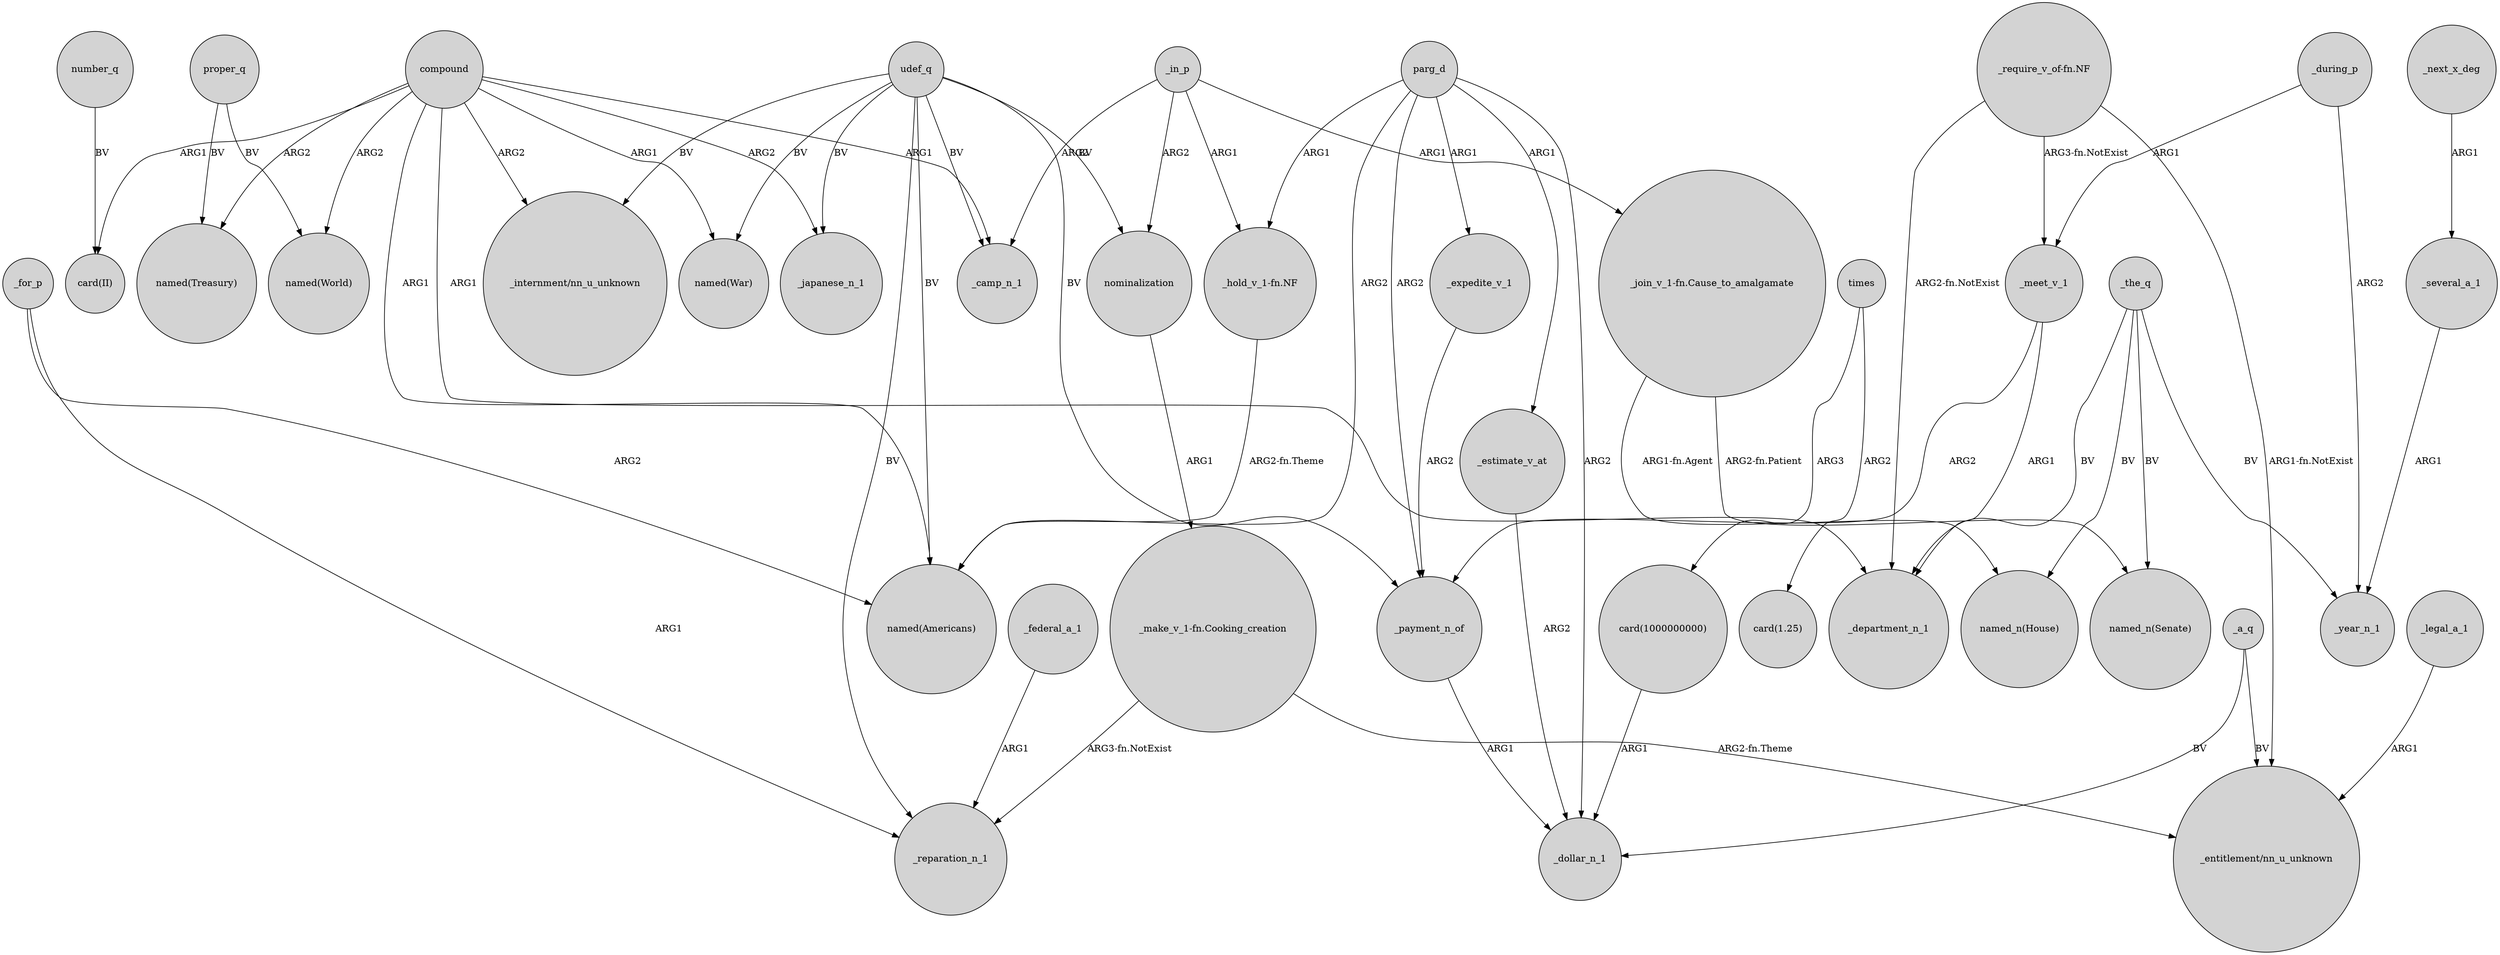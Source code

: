 digraph {
	node [shape=circle style=filled]
	compound -> "named(Treasury)" [label=ARG2]
	_next_x_deg -> _several_a_1 [label=ARG1]
	compound -> "card(II)" [label=ARG1]
	udef_q -> _camp_n_1 [label=BV]
	"_require_v_of-fn.NF" -> _meet_v_1 [label="ARG3-fn.NotExist"]
	nominalization -> "_make_v_1-fn.Cooking_creation" [label=ARG1]
	_for_p -> _reparation_n_1 [label=ARG1]
	compound -> "_internment/nn_u_unknown" [label=ARG2]
	parg_d -> _expedite_v_1 [label=ARG1]
	_estimate_v_at -> _dollar_n_1 [label=ARG2]
	"_require_v_of-fn.NF" -> _department_n_1 [label="ARG2-fn.NotExist"]
	"_join_v_1-fn.Cause_to_amalgamate" -> "named_n(House)" [label="ARG1-fn.Agent"]
	"_hold_v_1-fn.NF" -> "named(Americans)" [label="ARG2-fn.Theme"]
	_meet_v_1 -> _payment_n_of [label=ARG2]
	udef_q -> "named(War)" [label=BV]
	compound -> _department_n_1 [label=ARG1]
	_for_p -> "named(Americans)" [label=ARG2]
	_the_q -> "named_n(House)" [label=BV]
	_in_p -> _camp_n_1 [label=ARG2]
	_the_q -> _department_n_1 [label=BV]
	_federal_a_1 -> _reparation_n_1 [label=ARG1]
	parg_d -> "named(Americans)" [label=ARG2]
	_a_q -> _dollar_n_1 [label=BV]
	udef_q -> _payment_n_of [label=BV]
	times -> "card(1000000000)" [label=ARG3]
	compound -> _camp_n_1 [label=ARG1]
	compound -> "named(Americans)" [label=ARG1]
	times -> "card(1.25)" [label=ARG2]
	_meet_v_1 -> _department_n_1 [label=ARG1]
	_during_p -> _year_n_1 [label=ARG2]
	_the_q -> "named_n(Senate)" [label=BV]
	compound -> "named(World)" [label=ARG2]
	_a_q -> "_entitlement/nn_u_unknown" [label=BV]
	udef_q -> _reparation_n_1 [label=BV]
	_in_p -> "_hold_v_1-fn.NF" [label=ARG1]
	udef_q -> "named(Americans)" [label=BV]
	proper_q -> "named(World)" [label=BV]
	_in_p -> "_join_v_1-fn.Cause_to_amalgamate" [label=ARG1]
	"_require_v_of-fn.NF" -> "_entitlement/nn_u_unknown" [label="ARG1-fn.NotExist"]
	number_q -> "card(II)" [label=BV]
	udef_q -> nominalization [label=BV]
	_payment_n_of -> _dollar_n_1 [label=ARG1]
	compound -> "named(War)" [label=ARG1]
	proper_q -> "named(Treasury)" [label=BV]
	_the_q -> _year_n_1 [label=BV]
	_expedite_v_1 -> _payment_n_of [label=ARG2]
	parg_d -> _dollar_n_1 [label=ARG2]
	parg_d -> _estimate_v_at [label=ARG1]
	_during_p -> _meet_v_1 [label=ARG1]
	parg_d -> "_hold_v_1-fn.NF" [label=ARG1]
	"_join_v_1-fn.Cause_to_amalgamate" -> "named_n(Senate)" [label="ARG2-fn.Patient"]
	udef_q -> "_internment/nn_u_unknown" [label=BV]
	_in_p -> nominalization [label=ARG2]
	compound -> _japanese_n_1 [label=ARG2]
	parg_d -> _payment_n_of [label=ARG2]
	udef_q -> _japanese_n_1 [label=BV]
	"card(1000000000)" -> _dollar_n_1 [label=ARG1]
	_several_a_1 -> _year_n_1 [label=ARG1]
	"_make_v_1-fn.Cooking_creation" -> _reparation_n_1 [label="ARG3-fn.NotExist"]
	_legal_a_1 -> "_entitlement/nn_u_unknown" [label=ARG1]
	"_make_v_1-fn.Cooking_creation" -> "_entitlement/nn_u_unknown" [label="ARG2-fn.Theme"]
}
